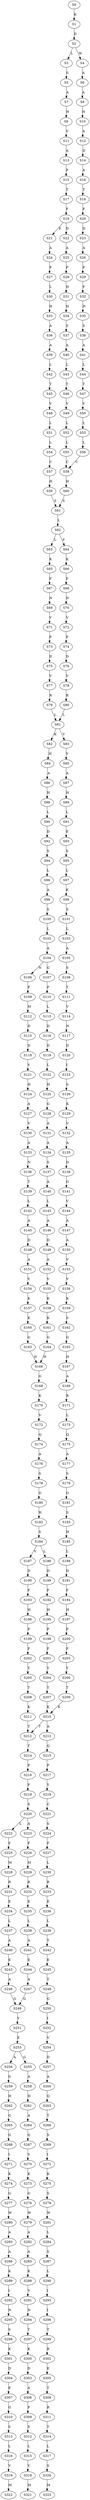 strict digraph  {
	S0 -> S1 [ label = K ];
	S1 -> S2 [ label = D ];
	S2 -> S3 [ label = L ];
	S2 -> S4 [ label = W ];
	S3 -> S5 [ label = S ];
	S4 -> S6 [ label = A ];
	S5 -> S7 [ label = A ];
	S6 -> S8 [ label = A ];
	S7 -> S9 [ label = H ];
	S8 -> S10 [ label = H ];
	S9 -> S11 [ label = V ];
	S10 -> S12 [ label = A ];
	S11 -> S13 [ label = A ];
	S12 -> S14 [ label = D ];
	S13 -> S15 [ label = P ];
	S14 -> S16 [ label = A ];
	S15 -> S17 [ label = T ];
	S16 -> S18 [ label = T ];
	S17 -> S19 [ label = F ];
	S18 -> S20 [ label = F ];
	S19 -> S21 [ label = E ];
	S19 -> S22 [ label = D ];
	S20 -> S23 [ label = D ];
	S21 -> S24 [ label = A ];
	S22 -> S25 [ label = A ];
	S23 -> S26 [ label = A ];
	S24 -> S27 [ label = P ];
	S25 -> S28 [ label = P ];
	S26 -> S29 [ label = P ];
	S27 -> S30 [ label = L ];
	S28 -> S31 [ label = H ];
	S29 -> S32 [ label = F ];
	S30 -> S33 [ label = H ];
	S31 -> S34 [ label = H ];
	S32 -> S35 [ label = H ];
	S33 -> S36 [ label = A ];
	S34 -> S37 [ label = S ];
	S35 -> S38 [ label = S ];
	S36 -> S39 [ label = A ];
	S37 -> S40 [ label = A ];
	S38 -> S41 [ label = A ];
	S39 -> S42 [ label = L ];
	S40 -> S43 [ label = L ];
	S41 -> S44 [ label = L ];
	S42 -> S45 [ label = T ];
	S43 -> S46 [ label = T ];
	S44 -> S47 [ label = T ];
	S45 -> S48 [ label = V ];
	S46 -> S49 [ label = V ];
	S47 -> S50 [ label = V ];
	S48 -> S51 [ label = L ];
	S49 -> S52 [ label = L ];
	S50 -> S53 [ label = L ];
	S51 -> S54 [ label = L ];
	S52 -> S55 [ label = L ];
	S53 -> S56 [ label = L ];
	S54 -> S57 [ label = C ];
	S55 -> S58 [ label = C ];
	S56 -> S58 [ label = C ];
	S57 -> S59 [ label = H ];
	S58 -> S60 [ label = H ];
	S59 -> S61 [ label = S ];
	S60 -> S61 [ label = S ];
	S61 -> S62 [ label = L ];
	S62 -> S63 [ label = L ];
	S62 -> S64 [ label = F ];
	S63 -> S65 [ label = K ];
	S64 -> S66 [ label = K ];
	S65 -> S67 [ label = F ];
	S66 -> S68 [ label = F ];
	S67 -> S69 [ label = N ];
	S68 -> S70 [ label = N ];
	S69 -> S71 [ label = V ];
	S70 -> S72 [ label = V ];
	S71 -> S73 [ label = P ];
	S72 -> S74 [ label = P ];
	S73 -> S75 [ label = D ];
	S74 -> S76 [ label = D ];
	S75 -> S77 [ label = V ];
	S76 -> S78 [ label = V ];
	S77 -> S79 [ label = R ];
	S78 -> S80 [ label = R ];
	S79 -> S81 [ label = L ];
	S80 -> S81 [ label = L ];
	S81 -> S82 [ label = K ];
	S81 -> S83 [ label = V ];
	S82 -> S84 [ label = H ];
	S83 -> S85 [ label = Y ];
	S84 -> S86 [ label = A ];
	S85 -> S87 [ label = A ];
	S86 -> S88 [ label = H ];
	S87 -> S89 [ label = H ];
	S88 -> S90 [ label = L ];
	S89 -> S91 [ label = L ];
	S90 -> S92 [ label = D ];
	S91 -> S93 [ label = E ];
	S92 -> S94 [ label = S ];
	S93 -> S95 [ label = S ];
	S94 -> S96 [ label = L ];
	S95 -> S97 [ label = L ];
	S96 -> S98 [ label = A ];
	S97 -> S99 [ label = K ];
	S98 -> S100 [ label = S ];
	S99 -> S101 [ label = S ];
	S100 -> S102 [ label = L ];
	S101 -> S103 [ label = L ];
	S102 -> S104 [ label = A ];
	S103 -> S105 [ label = A ];
	S104 -> S106 [ label = N ];
	S104 -> S107 [ label = G ];
	S105 -> S108 [ label = S ];
	S106 -> S109 [ label = P ];
	S107 -> S110 [ label = P ];
	S108 -> S111 [ label = T ];
	S109 -> S112 [ label = M ];
	S110 -> S113 [ label = L ];
	S111 -> S114 [ label = V ];
	S112 -> S115 [ label = D ];
	S113 -> S116 [ label = D ];
	S114 -> S117 [ label = N ];
	S115 -> S118 [ label = D ];
	S116 -> S119 [ label = D ];
	S117 -> S120 [ label = D ];
	S118 -> S121 [ label = V ];
	S119 -> S122 [ label = L ];
	S120 -> S123 [ label = I ];
	S121 -> S124 [ label = H ];
	S122 -> S125 [ label = H ];
	S123 -> S126 [ label = S ];
	S124 -> S127 [ label = A ];
	S125 -> S128 [ label = G ];
	S126 -> S129 [ label = K ];
	S127 -> S130 [ label = V ];
	S128 -> S131 [ label = A ];
	S129 -> S132 [ label = V ];
	S130 -> S133 [ label = A ];
	S131 -> S134 [ label = A ];
	S132 -> S135 [ label = A ];
	S133 -> S136 [ label = N ];
	S134 -> S137 [ label = S ];
	S135 -> S138 [ label = D ];
	S136 -> S139 [ label = T ];
	S137 -> S140 [ label = A ];
	S138 -> S141 [ label = G ];
	S139 -> S142 [ label = L ];
	S140 -> S143 [ label = L ];
	S141 -> S144 [ label = V ];
	S142 -> S145 [ label = A ];
	S143 -> S146 [ label = A ];
	S144 -> S147 [ label = A ];
	S145 -> S148 [ label = D ];
	S146 -> S149 [ label = D ];
	S147 -> S150 [ label = A ];
	S148 -> S151 [ label = A ];
	S149 -> S152 [ label = A ];
	S150 -> S153 [ label = V ];
	S151 -> S154 [ label = V ];
	S152 -> S155 [ label = V ];
	S153 -> S156 [ label = V ];
	S154 -> S157 [ label = K ];
	S155 -> S158 [ label = K ];
	S156 -> S159 [ label = K ];
	S157 -> S160 [ label = K ];
	S158 -> S161 [ label = K ];
	S159 -> S162 [ label = S ];
	S160 -> S163 [ label = G ];
	S161 -> S164 [ label = G ];
	S162 -> S165 [ label = G ];
	S163 -> S166 [ label = H ];
	S164 -> S166 [ label = H ];
	S165 -> S167 [ label = H ];
	S166 -> S168 [ label = G ];
	S167 -> S169 [ label = A ];
	S168 -> S170 [ label = K ];
	S169 -> S171 [ label = R ];
	S170 -> S172 [ label = V ];
	S171 -> S173 [ label = L ];
	S172 -> S174 [ label = Q ];
	S173 -> S175 [ label = Q ];
	S174 -> S176 [ label = A ];
	S175 -> S177 [ label = A ];
	S176 -> S178 [ label = S ];
	S177 -> S179 [ label = S ];
	S178 -> S180 [ label = G ];
	S179 -> S181 [ label = G ];
	S180 -> S182 [ label = H ];
	S181 -> S183 [ label = S ];
	S182 -> S184 [ label = S ];
	S183 -> S185 [ label = H ];
	S184 -> S186 [ label = L ];
	S184 -> S187 [ label = V ];
	S185 -> S188 [ label = L ];
	S186 -> S189 [ label = D ];
	S187 -> S190 [ label = D ];
	S188 -> S191 [ label = D ];
	S189 -> S192 [ label = F ];
	S190 -> S193 [ label = F ];
	S191 -> S194 [ label = F ];
	S192 -> S195 [ label = H ];
	S193 -> S196 [ label = H ];
	S194 -> S197 [ label = H ];
	S195 -> S198 [ label = P ];
	S196 -> S199 [ label = P ];
	S197 -> S200 [ label = P ];
	S198 -> S201 [ label = F ];
	S199 -> S202 [ label = F ];
	S200 -> S203 [ label = F ];
	S201 -> S204 [ label = Y ];
	S202 -> S205 [ label = Y ];
	S203 -> S206 [ label = Y ];
	S204 -> S207 [ label = T ];
	S205 -> S208 [ label = T ];
	S206 -> S209 [ label = T ];
	S207 -> S210 [ label = K ];
	S208 -> S211 [ label = K ];
	S209 -> S210 [ label = K ];
	S210 -> S212 [ label = T ];
	S210 -> S213 [ label = A ];
	S211 -> S212 [ label = T ];
	S212 -> S214 [ label = T ];
	S213 -> S215 [ label = Q ];
	S214 -> S216 [ label = P ];
	S215 -> S217 [ label = P ];
	S216 -> S218 [ label = F ];
	S217 -> S219 [ label = Y ];
	S218 -> S220 [ label = S ];
	S219 -> S221 [ label = C ];
	S220 -> S222 [ label = L ];
	S220 -> S223 [ label = A ];
	S221 -> S224 [ label = S ];
	S222 -> S225 [ label = F ];
	S223 -> S226 [ label = F ];
	S224 -> S227 [ label = F ];
	S225 -> S228 [ label = M ];
	S226 -> S229 [ label = M ];
	S227 -> S230 [ label = L ];
	S228 -> S231 [ label = R ];
	S229 -> S232 [ label = R ];
	S230 -> S233 [ label = R ];
	S231 -> S234 [ label = E ];
	S232 -> S235 [ label = E ];
	S233 -> S236 [ label = E ];
	S234 -> S237 [ label = L ];
	S235 -> S238 [ label = L ];
	S236 -> S239 [ label = L ];
	S237 -> S240 [ label = A ];
	S238 -> S241 [ label = A ];
	S239 -> S242 [ label = T ];
	S240 -> S243 [ label = E ];
	S241 -> S244 [ label = E ];
	S242 -> S245 [ label = E ];
	S243 -> S246 [ label = A ];
	S244 -> S247 [ label = A ];
	S245 -> S248 [ label = T ];
	S246 -> S249 [ label = G ];
	S247 -> S249 [ label = G ];
	S248 -> S250 [ label = G ];
	S249 -> S251 [ label = Y ];
	S250 -> S252 [ label = I ];
	S251 -> S253 [ label = E ];
	S252 -> S254 [ label = V ];
	S253 -> S255 [ label = G ];
	S253 -> S256 [ label = A ];
	S254 -> S257 [ label = D ];
	S255 -> S258 [ label = A ];
	S256 -> S259 [ label = G ];
	S257 -> S260 [ label = A ];
	S258 -> S261 [ label = H ];
	S259 -> S262 [ label = H ];
	S260 -> S263 [ label = Q ];
	S261 -> S264 [ label = A ];
	S262 -> S265 [ label = G ];
	S263 -> S266 [ label = T ];
	S264 -> S267 [ label = G ];
	S265 -> S268 [ label = G ];
	S266 -> S269 [ label = S ];
	S267 -> S270 [ label = V ];
	S268 -> S271 [ label = I ];
	S269 -> S272 [ label = I ];
	S270 -> S273 [ label = K ];
	S271 -> S274 [ label = K ];
	S272 -> S275 [ label = K ];
	S273 -> S276 [ label = G ];
	S274 -> S277 [ label = G ];
	S275 -> S278 [ label = S ];
	S276 -> S279 [ label = W ];
	S277 -> S280 [ label = W ];
	S278 -> S281 [ label = W ];
	S279 -> S282 [ label = A ];
	S280 -> S283 [ label = A ];
	S281 -> S284 [ label = L ];
	S282 -> S285 [ label = A ];
	S283 -> S286 [ label = A ];
	S284 -> S287 [ label = S ];
	S285 -> S288 [ label = K ];
	S286 -> S289 [ label = K ];
	S287 -> S290 [ label = L ];
	S288 -> S291 [ label = V ];
	S289 -> S292 [ label = I ];
	S290 -> S293 [ label = I ];
	S291 -> S294 [ label = N ];
	S292 -> S295 [ label = N ];
	S293 -> S296 [ label = I ];
	S294 -> S297 [ label = T ];
	S295 -> S298 [ label = S ];
	S296 -> S299 [ label = T ];
	S297 -> S300 [ label = K ];
	S298 -> S301 [ label = K ];
	S299 -> S302 [ label = R ];
	S300 -> S303 [ label = D ];
	S301 -> S304 [ label = D ];
	S302 -> S305 [ label = E ];
	S303 -> S306 [ label = A ];
	S304 -> S307 [ label = E ];
	S305 -> S308 [ label = T ];
	S306 -> S309 [ label = P ];
	S307 -> S310 [ label = G ];
	S308 -> S311 [ label = R ];
	S309 -> S312 [ label = S ];
	S310 -> S313 [ label = S ];
	S311 -> S314 [ label = T ];
	S312 -> S315 [ label = L ];
	S313 -> S316 [ label = L ];
	S314 -> S317 [ label = L ];
	S315 -> S318 [ label = V ];
	S316 -> S319 [ label = V ];
	S317 -> S320 [ label = S ];
	S318 -> S321 [ label = M ];
	S319 -> S322 [ label = M ];
	S320 -> S323 [ label = M ];
}
